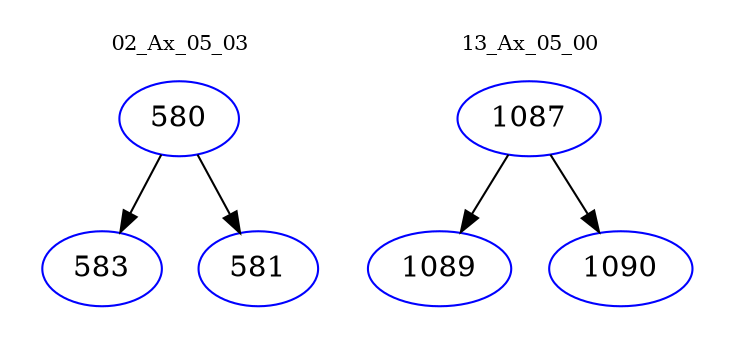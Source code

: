 digraph{
subgraph cluster_0 {
color = white
label = "02_Ax_05_03";
fontsize=10;
T0_580 [label="580", color="blue"]
T0_580 -> T0_583 [color="black"]
T0_583 [label="583", color="blue"]
T0_580 -> T0_581 [color="black"]
T0_581 [label="581", color="blue"]
}
subgraph cluster_1 {
color = white
label = "13_Ax_05_00";
fontsize=10;
T1_1087 [label="1087", color="blue"]
T1_1087 -> T1_1089 [color="black"]
T1_1089 [label="1089", color="blue"]
T1_1087 -> T1_1090 [color="black"]
T1_1090 [label="1090", color="blue"]
}
}
